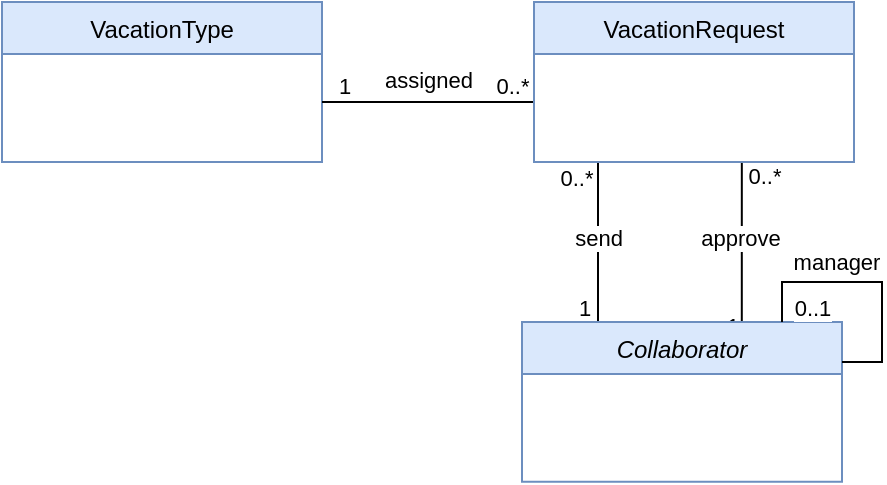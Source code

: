 <mxfile version="21.7.5" type="github">
  <diagram id="C5RBs43oDa-KdzZeNtuy" name="Page-1">
    <mxGraphModel dx="954" dy="537" grid="0" gridSize="4" guides="1" tooltips="1" connect="1" arrows="1" fold="1" page="1" pageScale="1" pageWidth="1169" pageHeight="827" math="0" shadow="0">
      <root>
        <mxCell id="WIyWlLk6GJQsqaUBKTNV-0" />
        <mxCell id="WIyWlLk6GJQsqaUBKTNV-1" parent="WIyWlLk6GJQsqaUBKTNV-0" />
        <mxCell id="8Ijqcef0fHowgQhYwS5n-35" style="edgeStyle=orthogonalEdgeStyle;rounded=0;orthogonalLoop=1;jettySize=auto;html=1;exitX=0.25;exitY=0;exitDx=0;exitDy=0;endArrow=none;endFill=0;" edge="1" parent="WIyWlLk6GJQsqaUBKTNV-1">
          <mxGeometry relative="1" as="geometry">
            <mxPoint x="543" y="349" as="targetPoint" />
            <mxPoint x="543" y="429" as="sourcePoint" />
          </mxGeometry>
        </mxCell>
        <mxCell id="8Ijqcef0fHowgQhYwS5n-37" value="1" style="edgeLabel;html=1;align=center;verticalAlign=middle;resizable=0;points=[];" vertex="1" connectable="0" parent="8Ijqcef0fHowgQhYwS5n-35">
          <mxGeometry x="-0.843" y="-1" relative="1" as="geometry">
            <mxPoint x="-8" y="-1" as="offset" />
          </mxGeometry>
        </mxCell>
        <mxCell id="8Ijqcef0fHowgQhYwS5n-39" value="0..*" style="edgeLabel;html=1;align=center;verticalAlign=middle;resizable=0;points=[];" vertex="1" connectable="0" parent="8Ijqcef0fHowgQhYwS5n-35">
          <mxGeometry x="0.887" y="-1" relative="1" as="geometry">
            <mxPoint x="-12" y="3" as="offset" />
          </mxGeometry>
        </mxCell>
        <mxCell id="8Ijqcef0fHowgQhYwS5n-44" value="send" style="edgeLabel;html=1;align=center;verticalAlign=middle;resizable=0;points=[];" vertex="1" connectable="0" parent="8Ijqcef0fHowgQhYwS5n-35">
          <mxGeometry x="0.066" relative="1" as="geometry">
            <mxPoint as="offset" />
          </mxGeometry>
        </mxCell>
        <mxCell id="8Ijqcef0fHowgQhYwS5n-41" style="edgeStyle=orthogonalEdgeStyle;rounded=0;orthogonalLoop=1;jettySize=auto;html=1;exitX=0.75;exitY=0;exitDx=0;exitDy=0;endArrow=none;endFill=0;" edge="1" parent="WIyWlLk6GJQsqaUBKTNV-1" source="zkfFHV4jXpPFQw0GAbJ--0">
          <mxGeometry relative="1" as="geometry">
            <mxPoint x="614.913" y="349" as="targetPoint" />
            <Array as="points">
              <mxPoint x="615" y="429" />
            </Array>
          </mxGeometry>
        </mxCell>
        <mxCell id="8Ijqcef0fHowgQhYwS5n-42" value="0..*" style="edgeLabel;html=1;align=center;verticalAlign=middle;resizable=0;points=[];" vertex="1" connectable="0" parent="8Ijqcef0fHowgQhYwS5n-41">
          <mxGeometry x="0.843" relative="1" as="geometry">
            <mxPoint x="11" as="offset" />
          </mxGeometry>
        </mxCell>
        <mxCell id="8Ijqcef0fHowgQhYwS5n-43" value="1" style="edgeLabel;html=1;align=center;verticalAlign=middle;resizable=0;points=[];" vertex="1" connectable="0" parent="8Ijqcef0fHowgQhYwS5n-41">
          <mxGeometry x="-0.767" y="2" relative="1" as="geometry">
            <mxPoint x="-3" y="2" as="offset" />
          </mxGeometry>
        </mxCell>
        <mxCell id="8Ijqcef0fHowgQhYwS5n-45" value="approve" style="edgeLabel;html=1;align=center;verticalAlign=middle;resizable=0;points=[];" vertex="1" connectable="0" parent="8Ijqcef0fHowgQhYwS5n-41">
          <mxGeometry x="0.016" y="1" relative="1" as="geometry">
            <mxPoint y="-6" as="offset" />
          </mxGeometry>
        </mxCell>
        <mxCell id="zkfFHV4jXpPFQw0GAbJ--0" value="Collaborator" style="swimlane;fontStyle=2;align=center;verticalAlign=top;childLayout=stackLayout;horizontal=1;startSize=26;horizontalStack=0;resizeParent=1;resizeLast=0;collapsible=1;marginBottom=0;rounded=0;shadow=0;strokeWidth=1;fillColor=#dae8fc;strokeColor=#6c8ebf;" parent="WIyWlLk6GJQsqaUBKTNV-1" vertex="1">
          <mxGeometry x="505" y="429" width="160" height="79.92" as="geometry">
            <mxRectangle x="230" y="140" width="160" height="26" as="alternateBounds" />
          </mxGeometry>
        </mxCell>
        <mxCell id="8Ijqcef0fHowgQhYwS5n-6" style="edgeStyle=orthogonalEdgeStyle;rounded=0;orthogonalLoop=1;jettySize=auto;html=1;endArrow=none;endFill=0;entryX=1;entryY=0.25;entryDx=0;entryDy=0;" edge="1" parent="WIyWlLk6GJQsqaUBKTNV-1" target="zkfFHV4jXpPFQw0GAbJ--0">
          <mxGeometry relative="1" as="geometry">
            <mxPoint x="635" y="429" as="sourcePoint" />
            <mxPoint x="675" y="449" as="targetPoint" />
            <Array as="points">
              <mxPoint x="635" y="409" />
              <mxPoint x="685" y="409" />
              <mxPoint x="685" y="449" />
            </Array>
          </mxGeometry>
        </mxCell>
        <mxCell id="8Ijqcef0fHowgQhYwS5n-7" value="manager" style="edgeLabel;html=1;align=center;verticalAlign=middle;resizable=0;points=[];" vertex="1" connectable="0" parent="8Ijqcef0fHowgQhYwS5n-6">
          <mxGeometry x="-0.313" y="-1" relative="1" as="geometry">
            <mxPoint x="2" y="-11" as="offset" />
          </mxGeometry>
        </mxCell>
        <mxCell id="8Ijqcef0fHowgQhYwS5n-8" value="0..1" style="edgeLabel;html=1;align=center;verticalAlign=middle;resizable=0;points=[];" vertex="1" connectable="0" parent="8Ijqcef0fHowgQhYwS5n-6">
          <mxGeometry x="-0.913" y="2" relative="1" as="geometry">
            <mxPoint x="17" y="-2" as="offset" />
          </mxGeometry>
        </mxCell>
        <mxCell id="8Ijqcef0fHowgQhYwS5n-17" value="VacationType" style="swimlane;fontStyle=0;align=center;verticalAlign=top;childLayout=stackLayout;horizontal=1;startSize=26;horizontalStack=0;resizeParent=1;resizeLast=0;collapsible=1;marginBottom=0;rounded=0;shadow=0;strokeWidth=1;fillColor=#dae8fc;strokeColor=#6c8ebf;" vertex="1" parent="WIyWlLk6GJQsqaUBKTNV-1">
          <mxGeometry x="245" y="269" width="160" height="80" as="geometry">
            <mxRectangle x="550" y="140" width="160" height="26" as="alternateBounds" />
          </mxGeometry>
        </mxCell>
        <mxCell id="8Ijqcef0fHowgQhYwS5n-27" style="edgeStyle=orthogonalEdgeStyle;rounded=0;orthogonalLoop=1;jettySize=auto;html=1;endArrow=none;endFill=0;" edge="1" parent="WIyWlLk6GJQsqaUBKTNV-1">
          <mxGeometry relative="1" as="geometry">
            <mxPoint x="511" y="321" as="sourcePoint" />
            <mxPoint x="405" y="319" as="targetPoint" />
            <Array as="points">
              <mxPoint x="465" y="319" />
              <mxPoint x="465" y="319" />
            </Array>
          </mxGeometry>
        </mxCell>
        <mxCell id="8Ijqcef0fHowgQhYwS5n-28" value="1" style="edgeLabel;html=1;align=center;verticalAlign=middle;resizable=0;points=[];" vertex="1" connectable="0" parent="8Ijqcef0fHowgQhYwS5n-27">
          <mxGeometry x="0.969" y="-1" relative="1" as="geometry">
            <mxPoint x="9" y="-7" as="offset" />
          </mxGeometry>
        </mxCell>
        <mxCell id="8Ijqcef0fHowgQhYwS5n-29" value="0..*" style="edgeLabel;html=1;align=center;verticalAlign=middle;resizable=0;points=[];" vertex="1" connectable="0" parent="8Ijqcef0fHowgQhYwS5n-27">
          <mxGeometry x="-0.888" relative="1" as="geometry">
            <mxPoint x="-7" y="-8" as="offset" />
          </mxGeometry>
        </mxCell>
        <mxCell id="8Ijqcef0fHowgQhYwS5n-47" value="assigned" style="edgeLabel;html=1;align=center;verticalAlign=middle;resizable=0;points=[];" vertex="1" connectable="0" parent="8Ijqcef0fHowgQhYwS5n-27">
          <mxGeometry x="-0.146" relative="1" as="geometry">
            <mxPoint x="-9" y="-11" as="offset" />
          </mxGeometry>
        </mxCell>
        <mxCell id="8Ijqcef0fHowgQhYwS5n-26" value="VacationRequest" style="swimlane;fontStyle=0;align=center;verticalAlign=top;childLayout=stackLayout;horizontal=1;startSize=26;horizontalStack=0;resizeParent=1;resizeLast=0;collapsible=1;marginBottom=0;rounded=0;shadow=0;strokeWidth=1;fillColor=#dae8fc;strokeColor=#6c8ebf;" vertex="1" parent="WIyWlLk6GJQsqaUBKTNV-1">
          <mxGeometry x="511" y="269" width="160" height="80" as="geometry">
            <mxRectangle x="550" y="140" width="160" height="26" as="alternateBounds" />
          </mxGeometry>
        </mxCell>
      </root>
    </mxGraphModel>
  </diagram>
</mxfile>
